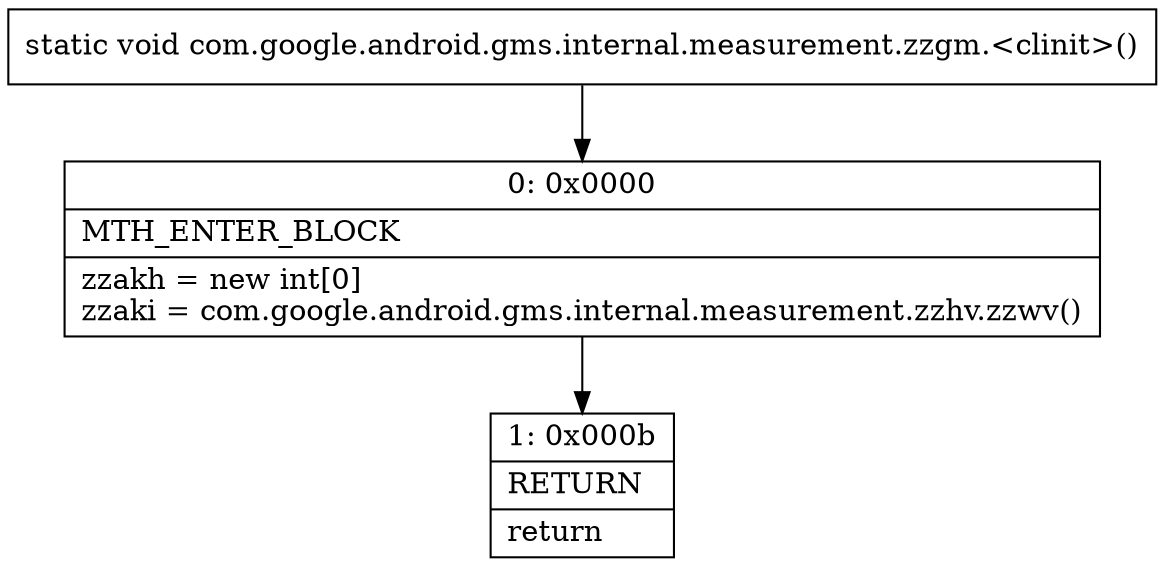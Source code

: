digraph "CFG forcom.google.android.gms.internal.measurement.zzgm.\<clinit\>()V" {
Node_0 [shape=record,label="{0\:\ 0x0000|MTH_ENTER_BLOCK\l|zzakh = new int[0]\lzzaki = com.google.android.gms.internal.measurement.zzhv.zzwv()\l}"];
Node_1 [shape=record,label="{1\:\ 0x000b|RETURN\l|return\l}"];
MethodNode[shape=record,label="{static void com.google.android.gms.internal.measurement.zzgm.\<clinit\>() }"];
MethodNode -> Node_0;
Node_0 -> Node_1;
}

